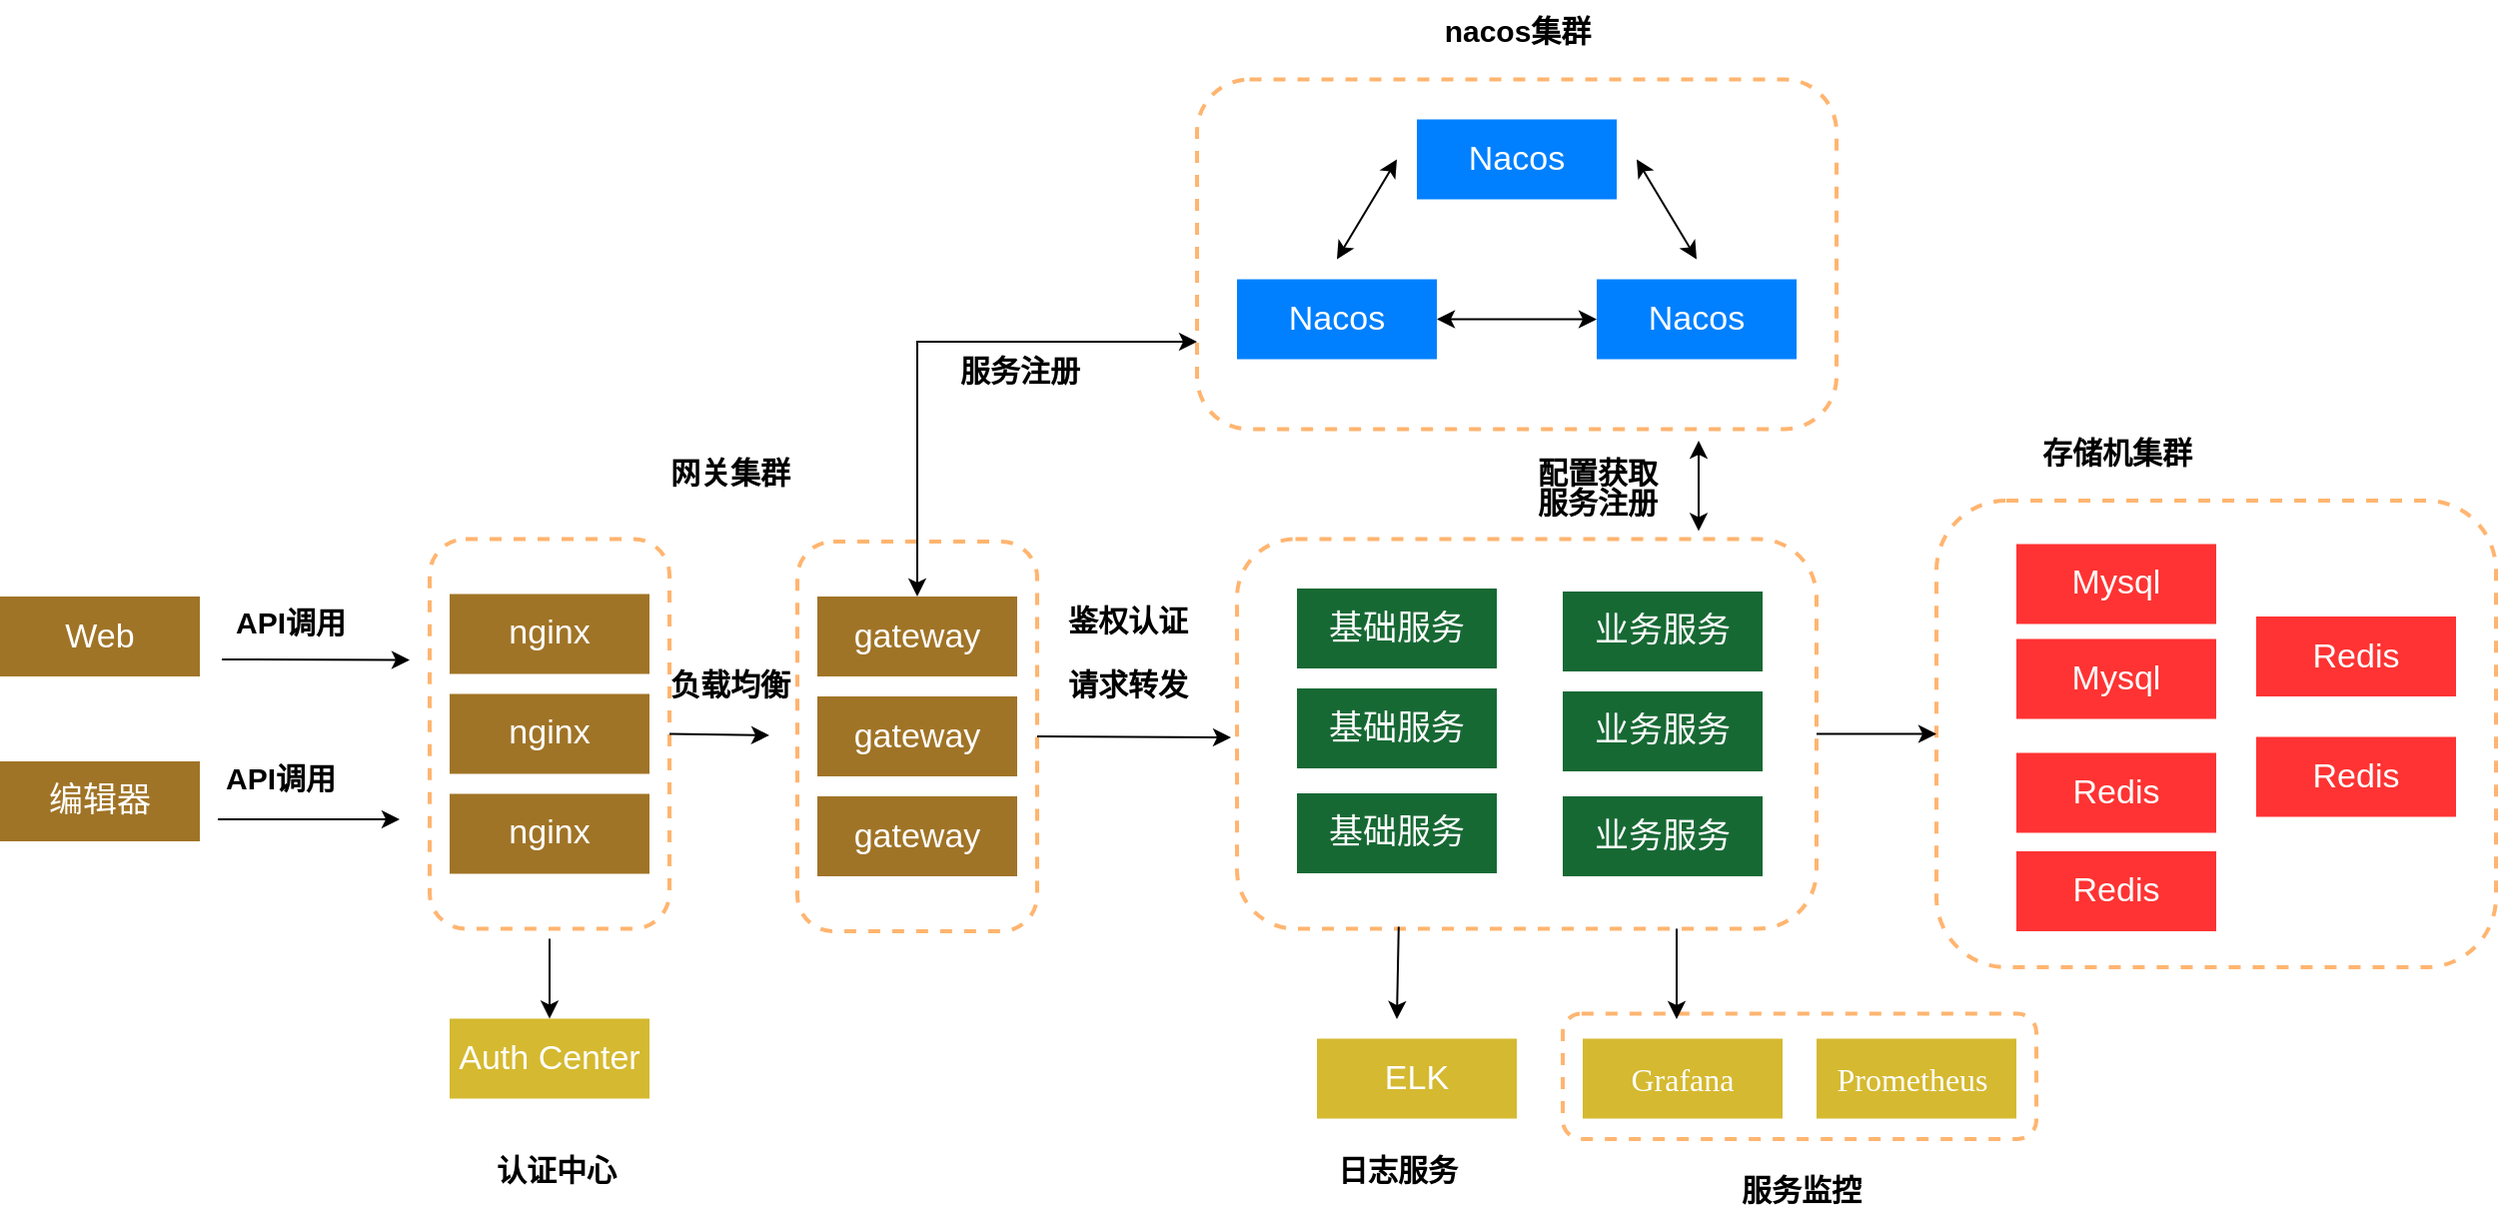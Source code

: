 <mxfile version="24.5.5" type="github">
  <diagram name="第 1 页" id="CDN1awkTx7iHZSeHB25q">
    <mxGraphModel dx="2117" dy="557" grid="1" gridSize="10" guides="1" tooltips="1" connect="1" arrows="1" fold="1" page="1" pageScale="1" pageWidth="827" pageHeight="1169" math="0" shadow="0">
      <root>
        <mxCell id="0" />
        <mxCell id="1" parent="0" />
        <mxCell id="YpanblVg95gVwMK05n6i-53" value="" style="rounded=1;whiteSpace=wrap;html=1;dashed=1;strokeColor=#FFB570;strokeWidth=2;" vertex="1" parent="1">
          <mxGeometry x="522" y="587.25" width="237" height="62.75" as="geometry" />
        </mxCell>
        <mxCell id="YpanblVg95gVwMK05n6i-47" value="" style="rounded=1;whiteSpace=wrap;html=1;dashed=1;strokeColor=#FFB570;strokeWidth=2;container=0;" vertex="1" parent="1">
          <mxGeometry x="139" y="351" width="120" height="195" as="geometry" />
        </mxCell>
        <mxCell id="YpanblVg95gVwMK05n6i-1" value="" style="rounded=1;whiteSpace=wrap;html=1;dashed=1;strokeColor=#FFB570;strokeWidth=2;" vertex="1" parent="1">
          <mxGeometry x="709" y="330.5" width="280" height="233.5" as="geometry" />
        </mxCell>
        <mxCell id="YpanblVg95gVwMK05n6i-7" value="" style="endArrow=classic;startArrow=classic;html=1;rounded=0;entryX=0;entryY=0.75;entryDx=0;entryDy=0;" edge="1" parent="1" source="YpanblVg95gVwMK05n6i-4" target="YpanblVg95gVwMK05n6i-18">
          <mxGeometry width="50" height="50" relative="1" as="geometry">
            <mxPoint x="259" y="409.75" as="sourcePoint" />
            <mxPoint x="309" y="359.75" as="targetPoint" />
            <Array as="points">
              <mxPoint x="199" y="251" />
            </Array>
          </mxGeometry>
        </mxCell>
        <mxCell id="YpanblVg95gVwMK05n6i-8" value="" style="endArrow=classic;html=1;rounded=0;" edge="1" parent="1">
          <mxGeometry width="50" height="50" relative="1" as="geometry">
            <mxPoint x="-149" y="410" as="sourcePoint" />
            <mxPoint x="-55" y="410.25" as="targetPoint" />
          </mxGeometry>
        </mxCell>
        <mxCell id="YpanblVg95gVwMK05n6i-9" value="API调用" style="text;html=1;align=center;verticalAlign=middle;resizable=0;points=[];autosize=1;strokeColor=none;fillColor=none;strokeWidth=3;fontSize=15;fontStyle=1" vertex="1" parent="1">
          <mxGeometry x="-155" y="375.75" width="80" height="30" as="geometry" />
        </mxCell>
        <mxCell id="YpanblVg95gVwMK05n6i-10" value="网关集群" style="text;html=1;align=center;verticalAlign=middle;resizable=0;points=[];autosize=1;strokeColor=none;fillColor=none;strokeWidth=3;fontSize=15;fontStyle=1" vertex="1" parent="1">
          <mxGeometry x="65" y="300.5" width="80" height="30" as="geometry" />
        </mxCell>
        <mxCell id="YpanblVg95gVwMK05n6i-11" value="nacos集群" style="text;html=1;align=center;verticalAlign=middle;resizable=0;points=[];autosize=1;strokeColor=none;fillColor=none;strokeWidth=3;fontSize=15;fontStyle=1" vertex="1" parent="1">
          <mxGeometry x="449" y="80" width="100" height="30" as="geometry" />
        </mxCell>
        <mxCell id="YpanblVg95gVwMK05n6i-12" style="edgeStyle=orthogonalEdgeStyle;rounded=0;orthogonalLoop=1;jettySize=auto;html=1;entryX=0;entryY=0.5;entryDx=0;entryDy=0;" edge="1" parent="1" source="YpanblVg95gVwMK05n6i-13" target="YpanblVg95gVwMK05n6i-1">
          <mxGeometry relative="1" as="geometry" />
        </mxCell>
        <mxCell id="YpanblVg95gVwMK05n6i-13" value="" style="rounded=1;whiteSpace=wrap;html=1;dashed=1;strokeColor=#FFB570;strokeWidth=2;" vertex="1" parent="1">
          <mxGeometry x="359" y="349.75" width="290" height="195" as="geometry" />
        </mxCell>
        <mxCell id="YpanblVg95gVwMK05n6i-14" value="&lt;font color=&quot;#ffffff&quot;&gt;基础服务&lt;/font&gt;" style="rounded=0;whiteSpace=wrap;html=1;fillColor=#176934;fontSize=17;strokeColor=none;" vertex="1" parent="1">
          <mxGeometry x="389" y="374.5" width="100" height="40" as="geometry" />
        </mxCell>
        <mxCell id="YpanblVg95gVwMK05n6i-15" value="&lt;span style=&quot;color: rgb(255, 255, 255);&quot;&gt;基础服务&lt;/span&gt;" style="rounded=0;whiteSpace=wrap;html=1;fillColor=#176934;fontSize=17;strokeColor=none;" vertex="1" parent="1">
          <mxGeometry x="389" y="424.5" width="100" height="40" as="geometry" />
        </mxCell>
        <mxCell id="YpanblVg95gVwMK05n6i-16" value="&lt;span style=&quot;color: rgb(255, 255, 255);&quot;&gt;基础服务&lt;/span&gt;" style="rounded=0;whiteSpace=wrap;html=1;fillColor=#176934;fontSize=17;strokeColor=none;" vertex="1" parent="1">
          <mxGeometry x="389" y="477" width="100" height="40" as="geometry" />
        </mxCell>
        <mxCell id="YpanblVg95gVwMK05n6i-17" value="" style="group" vertex="1" connectable="0" parent="1">
          <mxGeometry x="339" y="119.75" width="320" height="175" as="geometry" />
        </mxCell>
        <mxCell id="YpanblVg95gVwMK05n6i-18" value="" style="rounded=1;whiteSpace=wrap;html=1;dashed=1;strokeColor=#FFB570;strokeWidth=2;" vertex="1" parent="YpanblVg95gVwMK05n6i-17">
          <mxGeometry width="320" height="175" as="geometry" />
        </mxCell>
        <mxCell id="YpanblVg95gVwMK05n6i-19" value="&lt;font color=&quot;#ffffff&quot; style=&quot;font-size: 17px;&quot;&gt;Nacos&lt;/font&gt;" style="rounded=0;whiteSpace=wrap;html=1;fillColor=#0080ff;fontSize=17;strokeColor=none;" vertex="1" parent="YpanblVg95gVwMK05n6i-17">
          <mxGeometry x="110" y="20" width="100" height="40" as="geometry" />
        </mxCell>
        <mxCell id="YpanblVg95gVwMK05n6i-20" value="&lt;font color=&quot;#ffffff&quot; style=&quot;font-size: 17px;&quot;&gt;Nacos&lt;/font&gt;" style="rounded=0;whiteSpace=wrap;html=1;fillColor=#0080ff;fontSize=17;strokeColor=none;" vertex="1" parent="YpanblVg95gVwMK05n6i-17">
          <mxGeometry x="200" y="100" width="100" height="40" as="geometry" />
        </mxCell>
        <mxCell id="YpanblVg95gVwMK05n6i-21" value="&lt;font color=&quot;#ffffff&quot; style=&quot;font-size: 17px;&quot;&gt;Nacos&lt;/font&gt;" style="rounded=0;whiteSpace=wrap;html=1;fillColor=#0080ff;fontSize=17;strokeColor=none;" vertex="1" parent="YpanblVg95gVwMK05n6i-17">
          <mxGeometry x="20" y="100" width="100" height="40" as="geometry" />
        </mxCell>
        <mxCell id="YpanblVg95gVwMK05n6i-22" value="" style="endArrow=classic;startArrow=classic;html=1;rounded=0;" edge="1" parent="YpanblVg95gVwMK05n6i-17">
          <mxGeometry width="50" height="50" relative="1" as="geometry">
            <mxPoint x="70" y="90" as="sourcePoint" />
            <mxPoint x="100" y="40" as="targetPoint" />
          </mxGeometry>
        </mxCell>
        <mxCell id="YpanblVg95gVwMK05n6i-23" value="" style="endArrow=classic;startArrow=classic;html=1;rounded=0;" edge="1" parent="YpanblVg95gVwMK05n6i-17">
          <mxGeometry width="50" height="50" relative="1" as="geometry">
            <mxPoint x="250" y="90" as="sourcePoint" />
            <mxPoint x="220" y="40" as="targetPoint" />
          </mxGeometry>
        </mxCell>
        <mxCell id="YpanblVg95gVwMK05n6i-24" value="" style="endArrow=classic;startArrow=classic;html=1;rounded=0;" edge="1" parent="YpanblVg95gVwMK05n6i-17">
          <mxGeometry width="50" height="50" relative="1" as="geometry">
            <mxPoint x="200" y="120" as="sourcePoint" />
            <mxPoint x="120" y="120" as="targetPoint" />
          </mxGeometry>
        </mxCell>
        <mxCell id="YpanblVg95gVwMK05n6i-25" value="" style="endArrow=classic;html=1;rounded=0;exitX=1;exitY=0.5;exitDx=0;exitDy=0;" edge="1" parent="1" source="YpanblVg95gVwMK05n6i-47">
          <mxGeometry width="50" height="50" relative="1" as="geometry">
            <mxPoint x="269" y="445.5" as="sourcePoint" />
            <mxPoint x="356" y="449" as="targetPoint" />
          </mxGeometry>
        </mxCell>
        <mxCell id="YpanblVg95gVwMK05n6i-26" value="&lt;font color=&quot;#ffffff&quot;&gt;Auth Center&lt;/font&gt;" style="rounded=0;whiteSpace=wrap;html=1;fillColor=#d5b930;fontSize=17;strokeColor=none;" vertex="1" parent="1">
          <mxGeometry x="-35" y="589.75" width="100" height="40" as="geometry" />
        </mxCell>
        <mxCell id="YpanblVg95gVwMK05n6i-27" value="" style="endArrow=classic;html=1;rounded=0;entryX=0.5;entryY=0;entryDx=0;entryDy=0;" edge="1" parent="1" target="YpanblVg95gVwMK05n6i-26">
          <mxGeometry width="50" height="50" relative="1" as="geometry">
            <mxPoint x="15" y="549.75" as="sourcePoint" />
            <mxPoint x="45" y="457.75" as="targetPoint" />
          </mxGeometry>
        </mxCell>
        <mxCell id="YpanblVg95gVwMK05n6i-28" value="认证中心" style="text;html=1;align=center;verticalAlign=middle;resizable=0;points=[];autosize=1;strokeColor=none;fillColor=none;strokeWidth=3;fontSize=15;fontStyle=1" vertex="1" parent="1">
          <mxGeometry x="-22" y="649.75" width="80" height="30" as="geometry" />
        </mxCell>
        <mxCell id="YpanblVg95gVwMK05n6i-29" value="&lt;font color=&quot;#ffffff&quot;&gt;ELK&lt;/font&gt;" style="rounded=0;whiteSpace=wrap;html=1;fillColor=#d5b930;fontSize=17;strokeColor=none;" vertex="1" parent="1">
          <mxGeometry x="399" y="599.75" width="100" height="40" as="geometry" />
        </mxCell>
        <mxCell id="YpanblVg95gVwMK05n6i-30" value="" style="endArrow=classic;html=1;rounded=0;exitX=0.279;exitY=0.995;exitDx=0;exitDy=0;exitPerimeter=0;" edge="1" parent="1" source="YpanblVg95gVwMK05n6i-13">
          <mxGeometry width="50" height="50" relative="1" as="geometry">
            <mxPoint x="209" y="554.75" as="sourcePoint" />
            <mxPoint x="439" y="590" as="targetPoint" />
          </mxGeometry>
        </mxCell>
        <mxCell id="YpanblVg95gVwMK05n6i-31" value="日志服务" style="text;html=1;align=center;verticalAlign=middle;resizable=0;points=[];autosize=1;strokeColor=none;fillColor=none;strokeWidth=3;fontSize=15;fontStyle=1" vertex="1" parent="1">
          <mxGeometry x="399" y="650" width="80" height="30" as="geometry" />
        </mxCell>
        <mxCell id="YpanblVg95gVwMK05n6i-32" value="&lt;span style=&quot;font-size:12.0pt;mso-bidi-font-size:&lt;br/&gt;11.0pt;line-height:150%;font-family:&amp;quot;Times New Roman&amp;quot;,serif;mso-fareast-font-family:&lt;br/&gt;宋体;mso-bidi-theme-font:minor-bidi;mso-font-kerning:1.0pt;mso-ansi-language:&lt;br/&gt;EN-US;mso-fareast-language:ZH-CN;mso-bidi-language:AR-SA&quot; lang=&quot;EN-US&quot;&gt;Grafana&lt;/span&gt;" style="rounded=0;whiteSpace=wrap;html=1;fillColor=#d5b930;fontSize=17;strokeColor=none;fontColor=#FFFFFF;" vertex="1" parent="1">
          <mxGeometry x="532" y="599.75" width="100" height="40" as="geometry" />
        </mxCell>
        <mxCell id="YpanblVg95gVwMK05n6i-33" value="" style="endArrow=classic;html=1;rounded=0;exitX=0.279;exitY=0.995;exitDx=0;exitDy=0;exitPerimeter=0;" edge="1" parent="1">
          <mxGeometry width="50" height="50" relative="1" as="geometry">
            <mxPoint x="579" y="544.75" as="sourcePoint" />
            <mxPoint x="579" y="590" as="targetPoint" />
          </mxGeometry>
        </mxCell>
        <mxCell id="YpanblVg95gVwMK05n6i-34" value="服务监控" style="text;html=1;align=center;verticalAlign=middle;resizable=0;points=[];autosize=1;strokeColor=none;fillColor=none;strokeWidth=3;fontSize=15;fontStyle=1" vertex="1" parent="1">
          <mxGeometry x="600.5" y="660" width="80" height="30" as="geometry" />
        </mxCell>
        <mxCell id="YpanblVg95gVwMK05n6i-35" value="&lt;font color=&quot;#ffffff&quot;&gt;Mysql&lt;/font&gt;" style="rounded=0;whiteSpace=wrap;html=1;fillColor=#FF3333;fontSize=17;strokeColor=none;" vertex="1" parent="1">
          <mxGeometry x="749" y="352.25" width="100" height="40" as="geometry" />
        </mxCell>
        <mxCell id="YpanblVg95gVwMK05n6i-36" value="&lt;font color=&quot;#ffffff&quot;&gt;Redis&lt;/font&gt;" style="rounded=0;whiteSpace=wrap;html=1;fillColor=#FF3333;fontSize=17;strokeColor=none;" vertex="1" parent="1">
          <mxGeometry x="749" y="456.75" width="100" height="40" as="geometry" />
        </mxCell>
        <mxCell id="YpanblVg95gVwMK05n6i-37" value="&lt;font color=&quot;#ffffff&quot;&gt;业务服务&lt;/font&gt;" style="rounded=0;whiteSpace=wrap;html=1;fillColor=#176934;fontSize=17;strokeColor=none;" vertex="1" parent="1">
          <mxGeometry x="522" y="376" width="100" height="40" as="geometry" />
        </mxCell>
        <mxCell id="YpanblVg95gVwMK05n6i-38" value="&lt;span style=&quot;color: rgb(255, 255, 255);&quot;&gt;业务服务&lt;/span&gt;" style="rounded=0;whiteSpace=wrap;html=1;fillColor=#176934;fontSize=17;strokeColor=none;" vertex="1" parent="1">
          <mxGeometry x="522" y="426" width="100" height="40" as="geometry" />
        </mxCell>
        <mxCell id="YpanblVg95gVwMK05n6i-39" value="&lt;span style=&quot;color: rgb(255, 255, 255);&quot;&gt;业务服务&lt;/span&gt;" style="rounded=0;whiteSpace=wrap;html=1;fillColor=#176934;fontSize=17;strokeColor=none;" vertex="1" parent="1">
          <mxGeometry x="522" y="478.5" width="100" height="40" as="geometry" />
        </mxCell>
        <mxCell id="YpanblVg95gVwMK05n6i-3" value="" style="rounded=1;whiteSpace=wrap;html=1;dashed=1;strokeColor=#FFB570;strokeWidth=2;container=0;" vertex="1" parent="1">
          <mxGeometry x="-45" y="349.75" width="120" height="195" as="geometry" />
        </mxCell>
        <mxCell id="YpanblVg95gVwMK05n6i-4" value="&lt;font color=&quot;#ffffff&quot;&gt;gateway&lt;/font&gt;" style="rounded=0;whiteSpace=wrap;html=1;fillColor=#a07427;fontSize=17;strokeColor=none;container=0;" vertex="1" parent="1">
          <mxGeometry x="149" y="378.5" width="100" height="40" as="geometry" />
        </mxCell>
        <mxCell id="YpanblVg95gVwMK05n6i-5" value="&lt;font color=&quot;#ffffff&quot;&gt;gateway&lt;/font&gt;" style="rounded=0;whiteSpace=wrap;html=1;fillColor=#a07427;fontSize=17;strokeColor=none;container=0;" vertex="1" parent="1">
          <mxGeometry x="149" y="428.5" width="100" height="40" as="geometry" />
        </mxCell>
        <mxCell id="YpanblVg95gVwMK05n6i-6" value="&lt;font color=&quot;#ffffff&quot;&gt;gateway&lt;/font&gt;" style="rounded=0;whiteSpace=wrap;html=1;fillColor=#a07427;fontSize=17;strokeColor=none;container=0;" vertex="1" parent="1">
          <mxGeometry x="149" y="478.5" width="100" height="40" as="geometry" />
        </mxCell>
        <mxCell id="YpanblVg95gVwMK05n6i-40" value="&lt;font color=&quot;#ffffff&quot;&gt;nginx&lt;/font&gt;" style="rounded=0;whiteSpace=wrap;html=1;fillColor=#a07427;fontSize=17;strokeColor=none;container=0;" vertex="1" parent="1">
          <mxGeometry x="-35" y="377.25" width="100" height="40" as="geometry" />
        </mxCell>
        <mxCell id="YpanblVg95gVwMK05n6i-41" value="&lt;span style=&quot;color: rgb(255, 255, 255);&quot;&gt;nginx&lt;/span&gt;" style="rounded=0;whiteSpace=wrap;html=1;fillColor=#a07427;fontSize=17;strokeColor=none;container=0;" vertex="1" parent="1">
          <mxGeometry x="-35" y="427.25" width="100" height="40" as="geometry" />
        </mxCell>
        <mxCell id="YpanblVg95gVwMK05n6i-42" value="&lt;span style=&quot;color: rgb(255, 255, 255);&quot;&gt;nginx&lt;/span&gt;" style="rounded=0;whiteSpace=wrap;html=1;fillColor=#a07427;fontSize=17;strokeColor=none;container=0;" vertex="1" parent="1">
          <mxGeometry x="-35" y="477.25" width="100" height="40" as="geometry" />
        </mxCell>
        <mxCell id="YpanblVg95gVwMK05n6i-43" value="&lt;font color=&quot;#ffffff&quot;&gt;Web&lt;/font&gt;" style="rounded=0;whiteSpace=wrap;html=1;fillColor=#a07427;fontSize=17;strokeColor=none;container=0;" vertex="1" parent="1">
          <mxGeometry x="-260" y="378.5" width="100" height="40" as="geometry" />
        </mxCell>
        <mxCell id="YpanblVg95gVwMK05n6i-44" value="&lt;font color=&quot;#ffffff&quot;&gt;编辑器&lt;/font&gt;" style="rounded=0;whiteSpace=wrap;html=1;fillColor=#a07427;fontSize=17;strokeColor=none;container=0;" vertex="1" parent="1">
          <mxGeometry x="-260" y="461" width="100" height="40" as="geometry" />
        </mxCell>
        <mxCell id="YpanblVg95gVwMK05n6i-45" value="" style="endArrow=classic;html=1;rounded=0;" edge="1" parent="1">
          <mxGeometry width="50" height="50" relative="1" as="geometry">
            <mxPoint x="-151" y="490" as="sourcePoint" />
            <mxPoint x="-60" y="490" as="targetPoint" />
          </mxGeometry>
        </mxCell>
        <mxCell id="YpanblVg95gVwMK05n6i-46" value="API调用" style="text;html=1;align=center;verticalAlign=middle;resizable=0;points=[];autosize=1;strokeColor=none;fillColor=none;strokeWidth=3;fontSize=15;fontStyle=1" vertex="1" parent="1">
          <mxGeometry x="-160" y="453.5" width="80" height="30" as="geometry" />
        </mxCell>
        <mxCell id="YpanblVg95gVwMK05n6i-48" value="" style="endArrow=classic;html=1;rounded=0;exitX=1;exitY=0.5;exitDx=0;exitDy=0;" edge="1" parent="1" source="YpanblVg95gVwMK05n6i-3">
          <mxGeometry width="50" height="50" relative="1" as="geometry">
            <mxPoint x="39" y="442.25" as="sourcePoint" />
            <mxPoint x="125" y="448" as="targetPoint" />
          </mxGeometry>
        </mxCell>
        <mxCell id="YpanblVg95gVwMK05n6i-50" value="负载均衡" style="text;html=1;align=center;verticalAlign=middle;resizable=0;points=[];autosize=1;strokeColor=none;fillColor=none;strokeWidth=3;fontSize=15;fontStyle=1" vertex="1" parent="1">
          <mxGeometry x="65" y="407.25" width="80" height="30" as="geometry" />
        </mxCell>
        <mxCell id="YpanblVg95gVwMK05n6i-51" value="请求转发" style="text;html=1;align=center;verticalAlign=middle;resizable=0;points=[];autosize=1;strokeColor=none;fillColor=none;strokeWidth=3;fontSize=15;fontStyle=1" vertex="1" parent="1">
          <mxGeometry x="264" y="407.25" width="80" height="30" as="geometry" />
        </mxCell>
        <mxCell id="YpanblVg95gVwMK05n6i-52" value="&lt;span lang=&quot;EN-US&quot; style=&quot;font-size:12.0pt;mso-bidi-font-size:&lt;br/&gt;11.0pt;line-height:150%;font-family:&amp;quot;Times New Roman&amp;quot;,serif;mso-fareast-font-family:&lt;br/&gt;宋体;mso-bidi-theme-font:minor-bidi;mso-font-kerning:1.0pt;mso-ansi-language:&lt;br/&gt;EN-US;mso-fareast-language:ZH-CN;mso-bidi-language:AR-SA&quot;&gt;Prometheus&amp;nbsp;&lt;/span&gt;" style="rounded=0;whiteSpace=wrap;html=1;fillColor=#d5b930;fontSize=17;strokeColor=none;fontColor=#FFFFFF;" vertex="1" parent="1">
          <mxGeometry x="649" y="599.75" width="100" height="40" as="geometry" />
        </mxCell>
        <mxCell id="YpanblVg95gVwMK05n6i-54" value="存储机集群" style="text;html=1;align=center;verticalAlign=middle;resizable=0;points=[];autosize=1;strokeColor=none;fillColor=none;strokeWidth=3;fontSize=15;fontStyle=1" vertex="1" parent="1">
          <mxGeometry x="749" y="291" width="100" height="30" as="geometry" />
        </mxCell>
        <mxCell id="YpanblVg95gVwMK05n6i-55" value="&lt;font color=&quot;#ffffff&quot;&gt;Mysql&lt;/font&gt;" style="rounded=0;whiteSpace=wrap;html=1;fillColor=#FF3333;fontSize=17;strokeColor=none;" vertex="1" parent="1">
          <mxGeometry x="749" y="399.75" width="100" height="40" as="geometry" />
        </mxCell>
        <mxCell id="YpanblVg95gVwMK05n6i-56" value="&lt;font color=&quot;#ffffff&quot;&gt;Redis&lt;/font&gt;" style="rounded=0;whiteSpace=wrap;html=1;fillColor=#FF3333;fontSize=17;strokeColor=none;" vertex="1" parent="1">
          <mxGeometry x="749" y="506" width="100" height="40" as="geometry" />
        </mxCell>
        <mxCell id="YpanblVg95gVwMK05n6i-57" value="&lt;font color=&quot;#ffffff&quot;&gt;Redis&lt;/font&gt;" style="rounded=0;whiteSpace=wrap;html=1;fillColor=#FF3333;fontSize=17;strokeColor=none;" vertex="1" parent="1">
          <mxGeometry x="869" y="388.5" width="100" height="40" as="geometry" />
        </mxCell>
        <mxCell id="YpanblVg95gVwMK05n6i-58" value="&lt;font color=&quot;#ffffff&quot;&gt;Redis&lt;/font&gt;" style="rounded=0;whiteSpace=wrap;html=1;fillColor=#FF3333;fontSize=17;strokeColor=none;" vertex="1" parent="1">
          <mxGeometry x="869" y="448.75" width="100" height="40" as="geometry" />
        </mxCell>
        <mxCell id="YpanblVg95gVwMK05n6i-60" value="服务注册" style="text;html=1;align=center;verticalAlign=middle;resizable=0;points=[];autosize=1;strokeColor=none;fillColor=none;strokeWidth=3;fontSize=15;fontStyle=1" vertex="1" parent="1">
          <mxGeometry x="210" y="250" width="80" height="30" as="geometry" />
        </mxCell>
        <mxCell id="YpanblVg95gVwMK05n6i-61" value="鉴权认证" style="text;html=1;align=center;verticalAlign=middle;resizable=0;points=[];autosize=1;strokeColor=none;fillColor=none;strokeWidth=3;fontSize=15;fontStyle=1" vertex="1" parent="1">
          <mxGeometry x="264" y="374.5" width="80" height="30" as="geometry" />
        </mxCell>
        <mxCell id="YpanblVg95gVwMK05n6i-62" value="服务注册" style="text;html=1;align=center;verticalAlign=middle;resizable=0;points=[];autosize=1;strokeColor=none;fillColor=none;strokeWidth=3;fontSize=15;fontStyle=1" vertex="1" parent="1">
          <mxGeometry x="499" y="315.75" width="80" height="30" as="geometry" />
        </mxCell>
        <mxCell id="YpanblVg95gVwMK05n6i-63" value="" style="endArrow=classic;html=1;rounded=0;exitX=0.279;exitY=0.995;exitDx=0;exitDy=0;exitPerimeter=0;startArrow=classic;startFill=1;" edge="1" parent="1">
          <mxGeometry width="50" height="50" relative="1" as="geometry">
            <mxPoint x="590" y="300.5" as="sourcePoint" />
            <mxPoint x="590" y="345.75" as="targetPoint" />
          </mxGeometry>
        </mxCell>
        <mxCell id="YpanblVg95gVwMK05n6i-64" value="配置获取" style="text;html=1;align=center;verticalAlign=middle;resizable=0;points=[];autosize=1;strokeColor=none;fillColor=none;strokeWidth=3;fontSize=15;fontStyle=1" vertex="1" parent="1">
          <mxGeometry x="499" y="300.5" width="80" height="30" as="geometry" />
        </mxCell>
      </root>
    </mxGraphModel>
  </diagram>
</mxfile>
